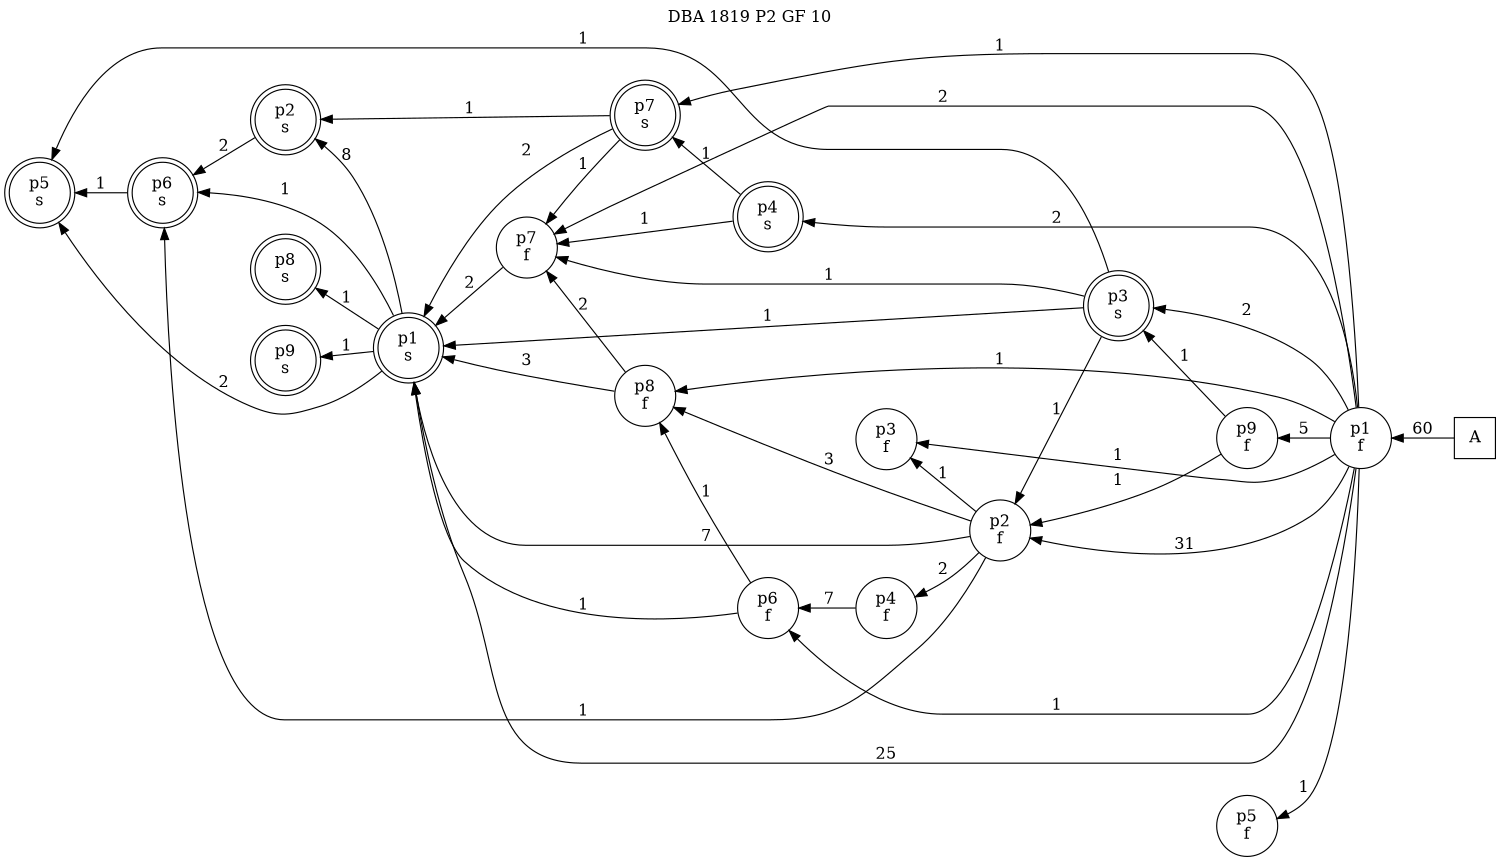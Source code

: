 digraph DBA_1819_P2_GF_10_GOOD {
labelloc="tl"
label= " DBA 1819 P2 GF 10 "
rankdir="RL";
graph [ size=" 10 , 10 !"]

"A" [shape="square" label="A"]
"p1_f" [shape="circle" label="p1
f"]
"p9_f" [shape="circle" label="p9
f"]
"p2_f" [shape="circle" label="p2
f"]
"p8_f" [shape="circle" label="p8
f"]
"p3_f" [shape="circle" label="p3
f"]
"p7_f" [shape="circle" label="p7
f"]
"p1_s" [shape="doublecircle" label="p1
s"]
"p4_s" [shape="doublecircle" label="p4
s"]
"p5_s" [shape="doublecircle" label="p5
s"]
"p2_s" [shape="doublecircle" label="p2
s"]
"p6_s" [shape="doublecircle" label="p6
s"]
"p4_f" [shape="circle" label="p4
f"]
"p6_f" [shape="circle" label="p6
f"]
"p7_s" [shape="doublecircle" label="p7
s"]
"p3_s" [shape="doublecircle" label="p3
s"]
"p8_s" [shape="doublecircle" label="p8
s"]
"p9_s" [shape="doublecircle" label="p9
s"]
"p5_f" [shape="circle" label="p5
f"]
"A" -> "p1_f" [ label=60]
"p1_f" -> "p9_f" [ label=5]
"p1_f" -> "p2_f" [ label=31]
"p1_f" -> "p8_f" [ label=1]
"p1_f" -> "p3_f" [ label=1]
"p1_f" -> "p7_f" [ label=2]
"p1_f" -> "p1_s" [ label=25]
"p1_f" -> "p4_s" [ label=2]
"p1_f" -> "p6_f" [ label=1]
"p1_f" -> "p7_s" [ label=1]
"p1_f" -> "p3_s" [ label=2]
"p1_f" -> "p5_f" [ label=1]
"p9_f" -> "p2_f" [ label=1]
"p9_f" -> "p3_s" [ label=1]
"p2_f" -> "p8_f" [ label=3]
"p2_f" -> "p3_f" [ label=1]
"p2_f" -> "p1_s" [ label=7]
"p2_f" -> "p6_s" [ label=1]
"p2_f" -> "p4_f" [ label=2]
"p8_f" -> "p7_f" [ label=2]
"p8_f" -> "p1_s" [ label=3]
"p7_f" -> "p1_s" [ label=2]
"p1_s" -> "p5_s" [ label=2]
"p1_s" -> "p2_s" [ label=8]
"p1_s" -> "p6_s" [ label=1]
"p1_s" -> "p8_s" [ label=1]
"p1_s" -> "p9_s" [ label=1]
"p4_s" -> "p7_f" [ label=1]
"p4_s" -> "p7_s" [ label=1]
"p2_s" -> "p6_s" [ label=2]
"p6_s" -> "p5_s" [ label=1]
"p4_f" -> "p6_f" [ label=7]
"p6_f" -> "p8_f" [ label=1]
"p6_f" -> "p1_s" [ label=1]
"p7_s" -> "p7_f" [ label=1]
"p7_s" -> "p1_s" [ label=2]
"p7_s" -> "p2_s" [ label=1]
"p3_s" -> "p2_f" [ label=1]
"p3_s" -> "p7_f" [ label=1]
"p3_s" -> "p1_s" [ label=1]
"p3_s" -> "p5_s" [ label=1]
}
